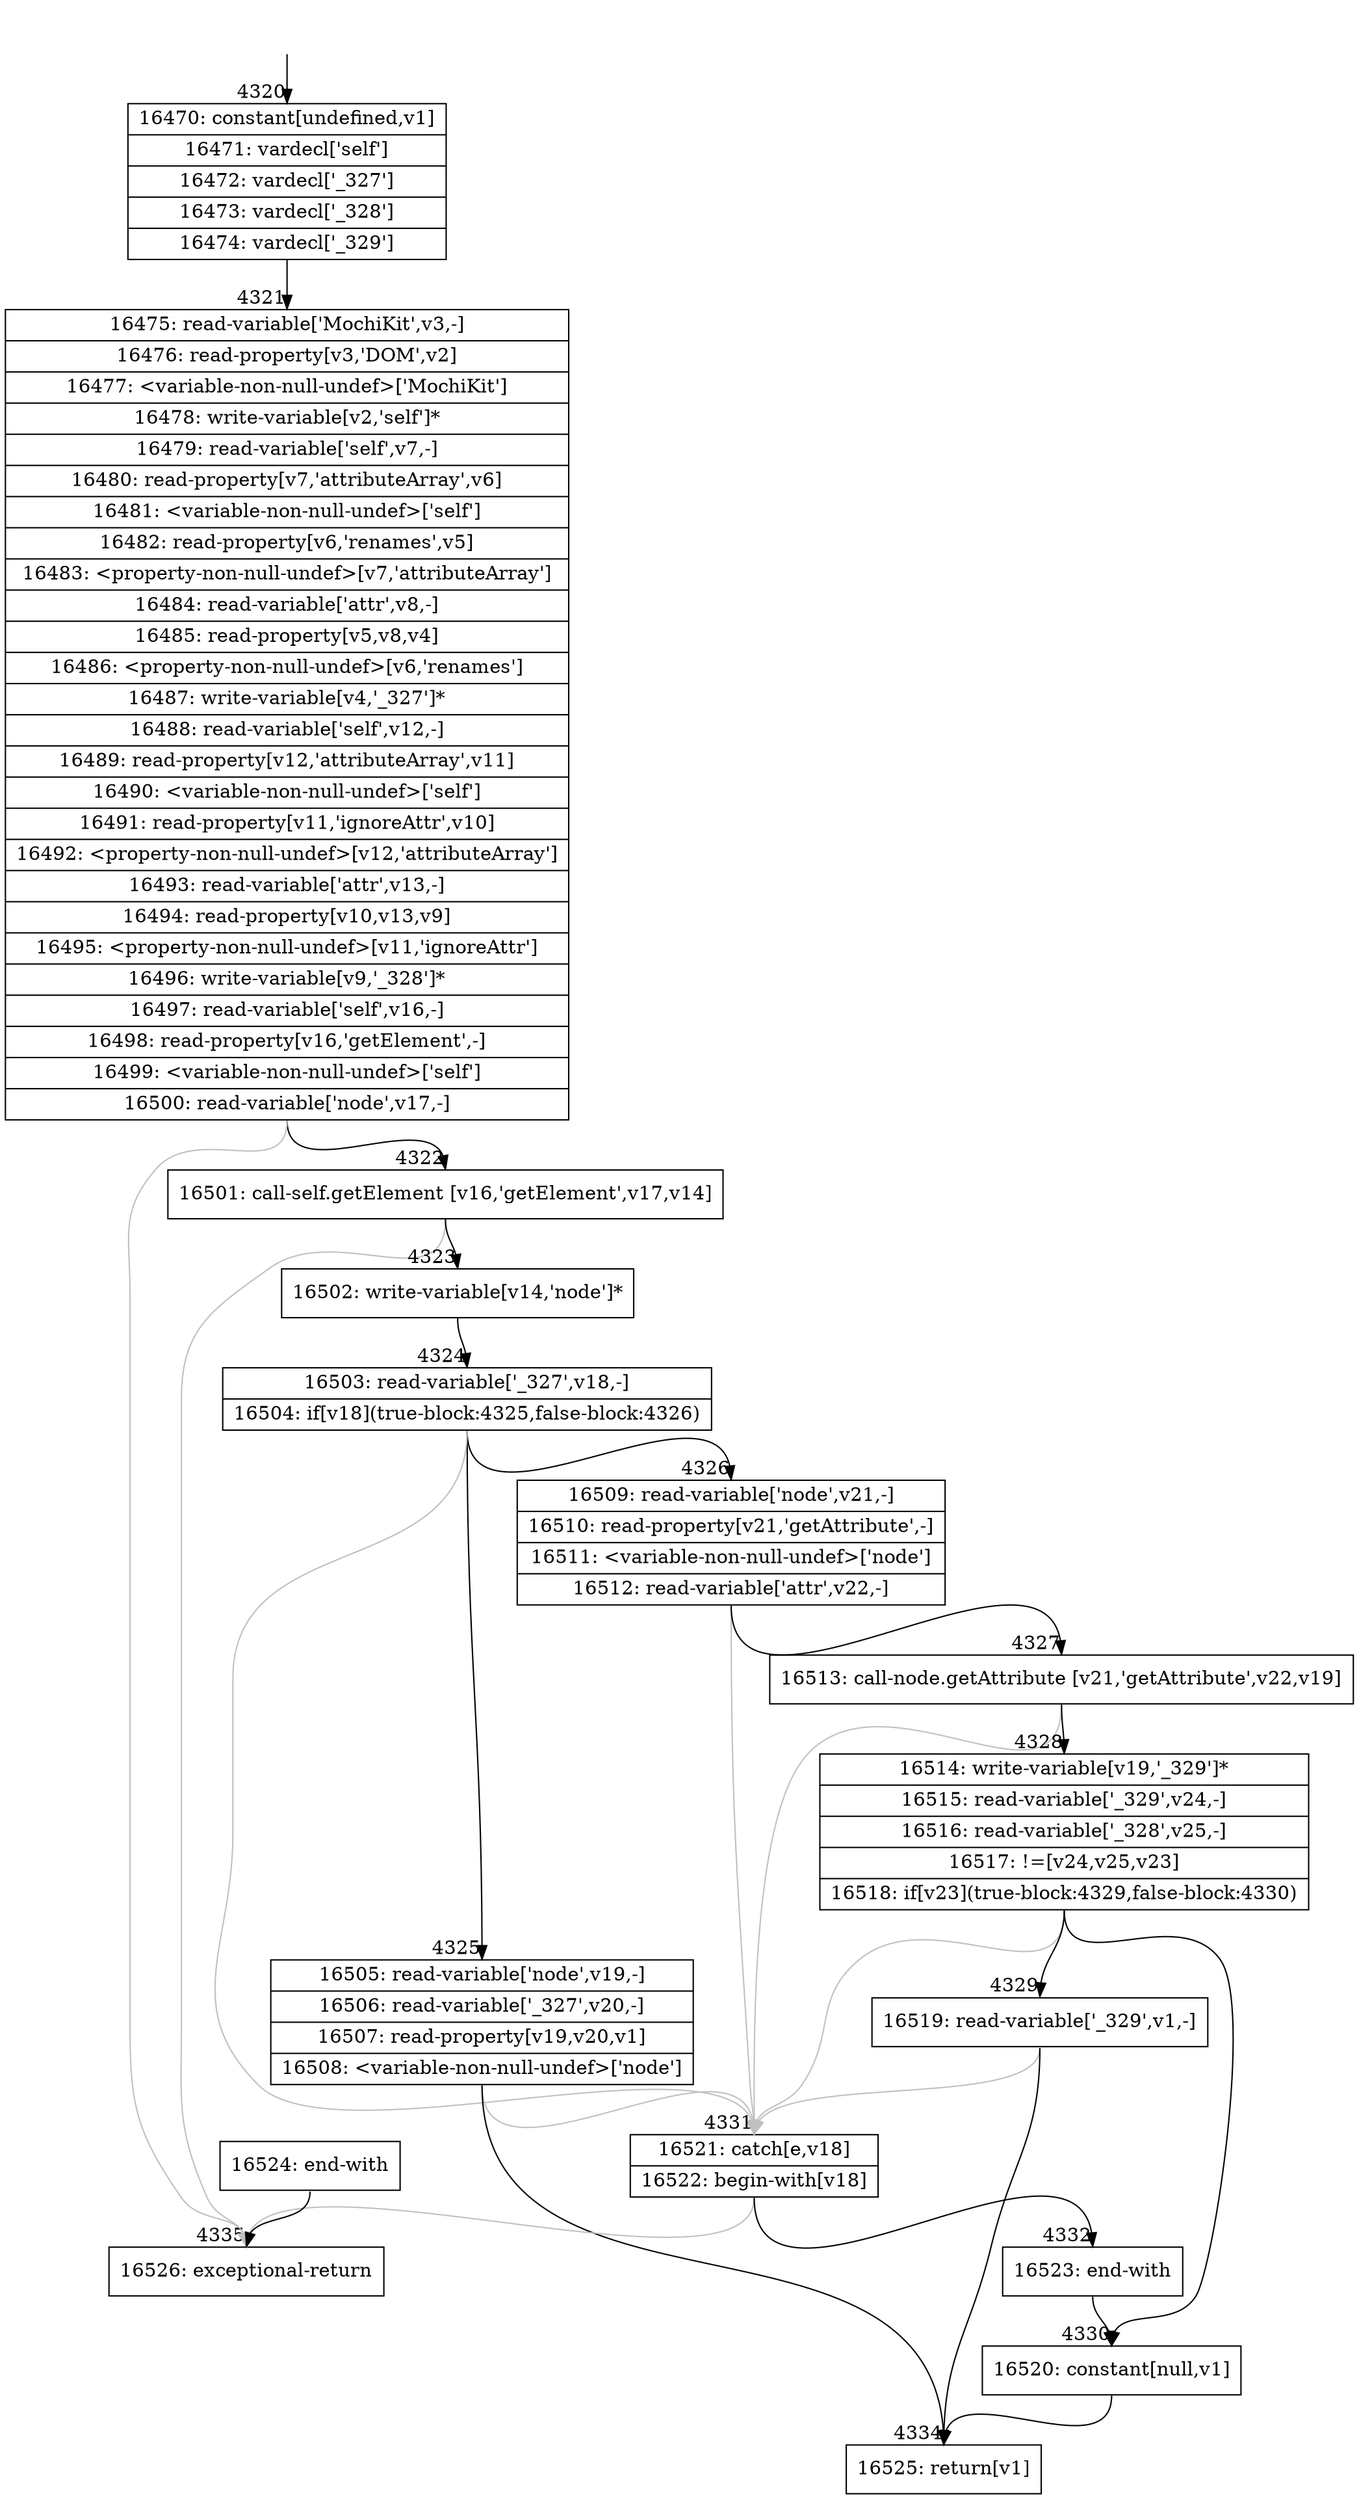 digraph {
rankdir="TD"
BB_entry324[shape=none,label=""];
BB_entry324 -> BB4320 [tailport=s, headport=n, headlabel="    4320"]
BB4320 [shape=record label="{16470: constant[undefined,v1]|16471: vardecl['self']|16472: vardecl['_327']|16473: vardecl['_328']|16474: vardecl['_329']}" ] 
BB4320 -> BB4321 [tailport=s, headport=n, headlabel="      4321"]
BB4321 [shape=record label="{16475: read-variable['MochiKit',v3,-]|16476: read-property[v3,'DOM',v2]|16477: \<variable-non-null-undef\>['MochiKit']|16478: write-variable[v2,'self']*|16479: read-variable['self',v7,-]|16480: read-property[v7,'attributeArray',v6]|16481: \<variable-non-null-undef\>['self']|16482: read-property[v6,'renames',v5]|16483: \<property-non-null-undef\>[v7,'attributeArray']|16484: read-variable['attr',v8,-]|16485: read-property[v5,v8,v4]|16486: \<property-non-null-undef\>[v6,'renames']|16487: write-variable[v4,'_327']*|16488: read-variable['self',v12,-]|16489: read-property[v12,'attributeArray',v11]|16490: \<variable-non-null-undef\>['self']|16491: read-property[v11,'ignoreAttr',v10]|16492: \<property-non-null-undef\>[v12,'attributeArray']|16493: read-variable['attr',v13,-]|16494: read-property[v10,v13,v9]|16495: \<property-non-null-undef\>[v11,'ignoreAttr']|16496: write-variable[v9,'_328']*|16497: read-variable['self',v16,-]|16498: read-property[v16,'getElement',-]|16499: \<variable-non-null-undef\>['self']|16500: read-variable['node',v17,-]}" ] 
BB4321 -> BB4322 [tailport=s, headport=n, headlabel="      4322"]
BB4321 -> BB4335 [tailport=s, headport=n, color=gray, headlabel="      4335"]
BB4322 [shape=record label="{16501: call-self.getElement [v16,'getElement',v17,v14]}" ] 
BB4322 -> BB4323 [tailport=s, headport=n, headlabel="      4323"]
BB4322 -> BB4335 [tailport=s, headport=n, color=gray]
BB4323 [shape=record label="{16502: write-variable[v14,'node']*}" ] 
BB4323 -> BB4324 [tailport=s, headport=n, headlabel="      4324"]
BB4324 [shape=record label="{16503: read-variable['_327',v18,-]|16504: if[v18](true-block:4325,false-block:4326)}" ] 
BB4324 -> BB4325 [tailport=s, headport=n, headlabel="      4325"]
BB4324 -> BB4326 [tailport=s, headport=n, headlabel="      4326"]
BB4324 -> BB4331 [tailport=s, headport=n, color=gray, headlabel="      4331"]
BB4325 [shape=record label="{16505: read-variable['node',v19,-]|16506: read-variable['_327',v20,-]|16507: read-property[v19,v20,v1]|16508: \<variable-non-null-undef\>['node']}" ] 
BB4325 -> BB4334 [tailport=s, headport=n, headlabel="      4334"]
BB4325 -> BB4331 [tailport=s, headport=n, color=gray]
BB4326 [shape=record label="{16509: read-variable['node',v21,-]|16510: read-property[v21,'getAttribute',-]|16511: \<variable-non-null-undef\>['node']|16512: read-variable['attr',v22,-]}" ] 
BB4326 -> BB4327 [tailport=s, headport=n, headlabel="      4327"]
BB4326 -> BB4331 [tailport=s, headport=n, color=gray]
BB4327 [shape=record label="{16513: call-node.getAttribute [v21,'getAttribute',v22,v19]}" ] 
BB4327 -> BB4328 [tailport=s, headport=n, headlabel="      4328"]
BB4327 -> BB4331 [tailport=s, headport=n, color=gray]
BB4328 [shape=record label="{16514: write-variable[v19,'_329']*|16515: read-variable['_329',v24,-]|16516: read-variable['_328',v25,-]|16517: !=[v24,v25,v23]|16518: if[v23](true-block:4329,false-block:4330)}" ] 
BB4328 -> BB4329 [tailport=s, headport=n, headlabel="      4329"]
BB4328 -> BB4330 [tailport=s, headport=n, headlabel="      4330"]
BB4328 -> BB4331 [tailport=s, headport=n, color=gray]
BB4329 [shape=record label="{16519: read-variable['_329',v1,-]}" ] 
BB4329 -> BB4334 [tailport=s, headport=n]
BB4329 -> BB4331 [tailport=s, headport=n, color=gray]
BB4330 [shape=record label="{16520: constant[null,v1]}" ] 
BB4330 -> BB4334 [tailport=s, headport=n]
BB4331 [shape=record label="{16521: catch[e,v18]|16522: begin-with[v18]}" ] 
BB4331 -> BB4332 [tailport=s, headport=n, headlabel="      4332"]
BB4331 -> BB4335 [tailport=s, headport=n, color=gray]
BB4332 [shape=record label="{16523: end-with}" ] 
BB4332 -> BB4330 [tailport=s, headport=n]
BB4333 [shape=record label="{16524: end-with}" ] 
BB4333 -> BB4335 [tailport=s, headport=n]
BB4334 [shape=record label="{16525: return[v1]}" ] 
BB4335 [shape=record label="{16526: exceptional-return}" ] 
//#$~ 2972
}
